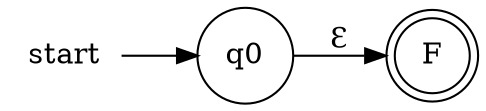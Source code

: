 digraph G{
    rankdir=LR
    start[shape=plaintext]
    q0[shape=circle]
    F[shape=doublecircle]
    start->q0
    q0->F[label=ℇ]
}